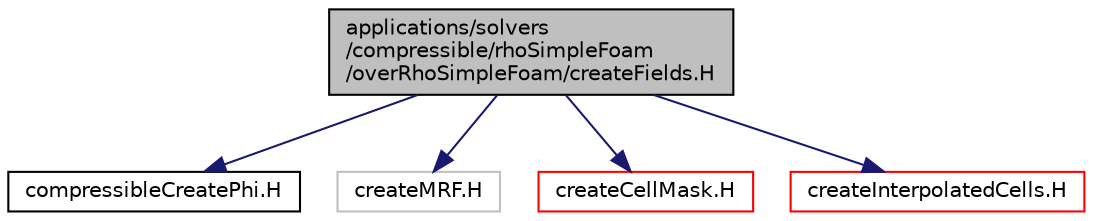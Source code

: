 digraph "applications/solvers/compressible/rhoSimpleFoam/overRhoSimpleFoam/createFields.H"
{
  bgcolor="transparent";
  edge [fontname="Helvetica",fontsize="10",labelfontname="Helvetica",labelfontsize="10"];
  node [fontname="Helvetica",fontsize="10",shape=record];
  Node1 [label="applications/solvers\l/compressible/rhoSimpleFoam\l/overRhoSimpleFoam/createFields.H",height=0.2,width=0.4,color="black", fillcolor="grey75", style="filled" fontcolor="black"];
  Node1 -> Node2 [color="midnightblue",fontsize="10",style="solid",fontname="Helvetica"];
  Node2 [label="compressibleCreatePhi.H",height=0.2,width=0.4,color="black",URL="$compressibleCreatePhi_8H.html",tooltip="Creates and initialises the face-flux field phi. "];
  Node1 -> Node3 [color="midnightblue",fontsize="10",style="solid",fontname="Helvetica"];
  Node3 [label="createMRF.H",height=0.2,width=0.4,color="grey75"];
  Node1 -> Node4 [color="midnightblue",fontsize="10",style="solid",fontname="Helvetica"];
  Node4 [label="createCellMask.H",height=0.2,width=0.4,color="red",URL="$createCellMask_8H.html",tooltip="Creates mask for blocked out cells. "];
  Node1 -> Node5 [color="midnightblue",fontsize="10",style="solid",fontname="Helvetica"];
  Node5 [label="createInterpolatedCells.H",height=0.2,width=0.4,color="red",URL="$createInterpolatedCells_8H.html",tooltip="Creates mask for interpolated cells. "];
}
